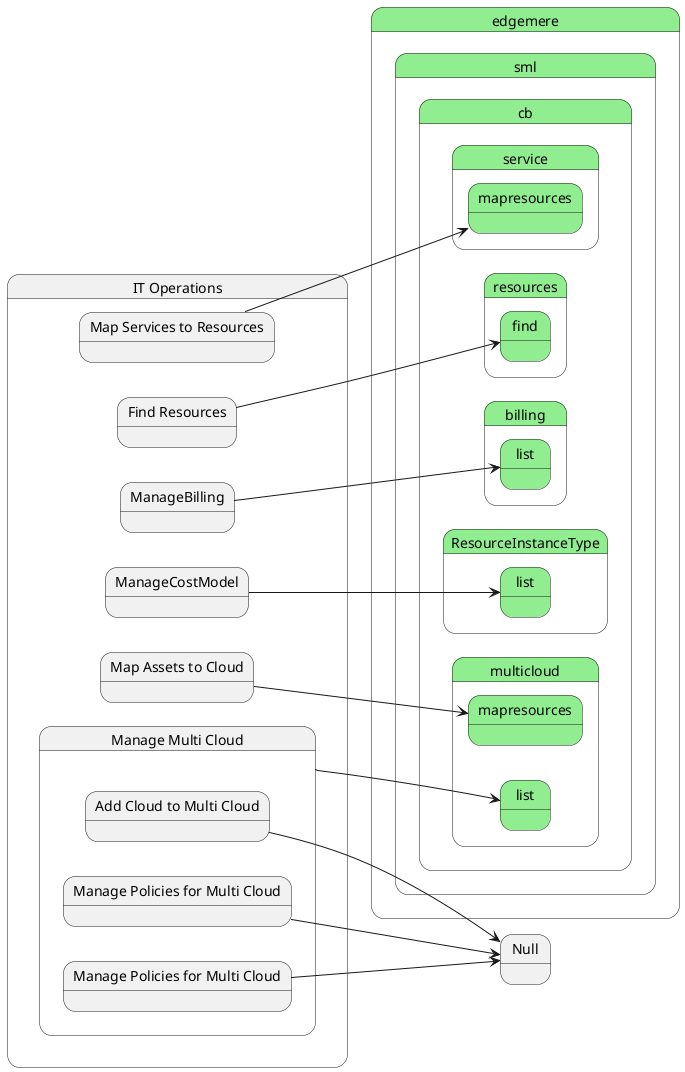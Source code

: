 @startuml
left to right direction



state "IT Operations" as ITOperations {
    state "Find Resources" as ITOperationsFindResources {
    }
}
state "edgemere" as edgemere #lightgreen {
state "sml" as edgemeresml #lightgreen {
state "cb" as edgemeresmlcb #lightgreen {
state "resources" as edgemeresmlcbresources #lightgreen {
state "find" as edgemeresmlcbresourcesfind #lightgreen {
}
}
}
}
}

ITOperationsFindResources --> edgemeresmlcbresourcesfind


 
state "ITOperations" as ITOperations {
    state "ManageBilling" as ITOperationsManageBilling {
    }
}
state "edgemere" as edgemere #lightgreen {
state "sml" as edgemeresml #lightgreen {
state "cb" as edgemeresmlcb #lightgreen {
state "billing" as edgemeresmlcbbilling #lightgreen {
state "list" as edgemeresmlcbbillinglist #lightgreen {
}
}
}
}
}

ITOperationsManageBilling --> edgemeresmlcbbillinglist


 
state "ITOperations" as ITOperations {
    state "ManageCostModel" as ITOperationsManageCostModel {
    }
}
state "edgemere" as edgemere #lightgreen {
state "sml" as edgemeresml #lightgreen {
state "cb" as edgemeresmlcb #lightgreen {
state "ResourceInstanceType" as edgemeresmlcbResourceInstanceType #lightgreen {
state "list" as edgemeresmlcbResourceInstanceTypelist #lightgreen {
}
}
}
}
}

ITOperationsManageCostModel --> edgemeresmlcbResourceInstanceTypelist


 
state "IT Operations" as ITOperations {
    state "Manage Multi Cloud" as ITOperationsManageMultiCloud {
    }
}
state "edgemere" as edgemere #lightgreen {
state "sml" as edgemeresml #lightgreen {
state "cb" as edgemeresmlcb #lightgreen {
state "multicloud" as edgemeresmlcbmulticloud #lightgreen {
state "list" as edgemeresmlcbmulticloudlist #lightgreen {
}
}
}
}
}

ITOperationsManageMultiCloud --> edgemeresmlcbmulticloudlist


    state "IT Operations" as ITOperations {
        state "Manage Multi Cloud" as ITOperationsManageMultiCloud {
            state "Add Cloud to Multi Cloud" as ITOperationsManageMultiCloudAddCloudtoMultiCloud {
            }
        }
    }
    
    ITOperationsManageMultiCloudAddCloudtoMultiCloud --> Null
    
 
    state "IT Operations" as ITOperations {
        state "Manage Multi Cloud" as ITOperationsManageMultiCloud {
            state "Manage Policies for Multi Cloud" as ITOperationsManageMultiCloudManagePoliciesforMultiCloud {
            }
        }
    }
    
    ITOperationsManageMultiCloudManagePoliciesforMultiCloud --> Null
    
 
    state "IT Operations" as ITOperations {
        state "Manage Multi Cloud" as ITOperationsManageMultiCloud {
            state "Manage Policies for Multi Cloud" as ITOperationsManageMultiCloudRemoveCloudfromMultiCloud {
            }
        }
    }
    
    ITOperationsManageMultiCloudRemoveCloudfromMultiCloud --> Null
    
 
 
state "IT Operations" as ITOperations {
    state "Map Assets to Cloud" as ITOperationsMapAssetstoCloud {
    }
}
state "edgemere" as edgemere #lightgreen {
state "sml" as edgemeresml #lightgreen {
state "cb" as edgemeresmlcb #lightgreen {
state "multicloud" as edgemeresmlcbmulticloud #lightgreen {
state "mapresources" as edgemeresmlcbmulticloudmapresources #lightgreen {
}
}
}
}
}

ITOperationsMapAssetstoCloud --> edgemeresmlcbmulticloudmapresources


 
state "IT Operations" as ITOperations {
    state "Map Services to Resources" as ITOperationsMapServicestoResources {
    }
}
state "edgemere" as edgemere #lightgreen {
state "sml" as edgemeresml #lightgreen {
state "cb" as edgemeresmlcb #lightgreen {
state "service" as edgemeresmlcbservice #lightgreen {
state "mapresources" as edgemeresmlcbservicemapresources #lightgreen {
}
}
}
}
}

ITOperationsMapServicestoResources --> edgemeresmlcbservicemapresources


 

@enduml
